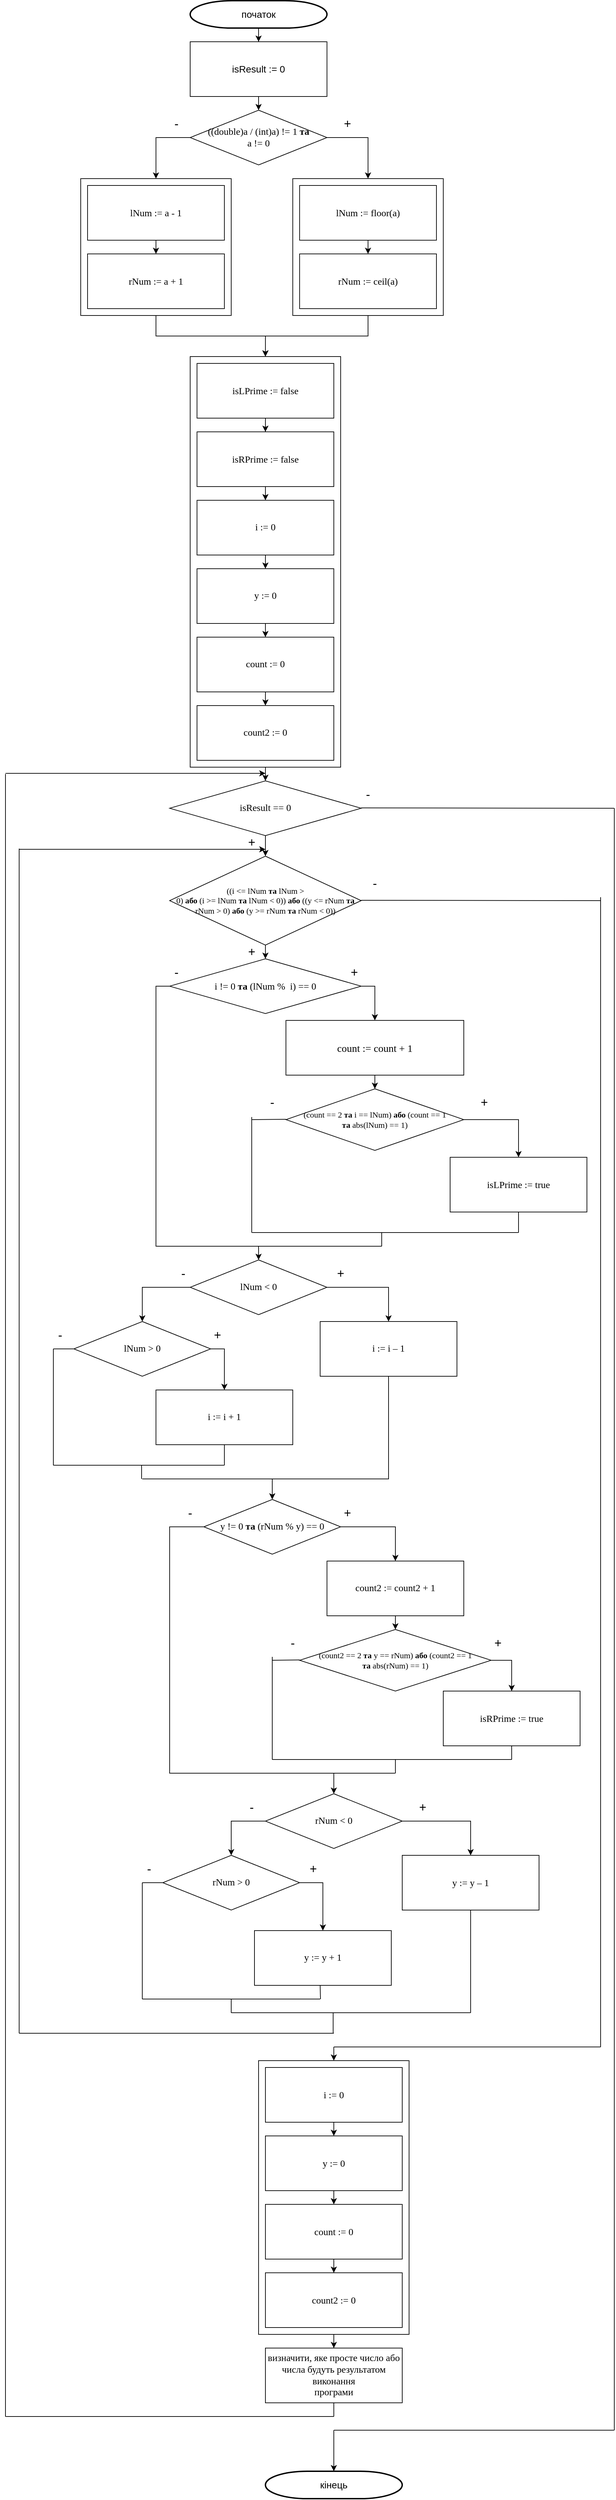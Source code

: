 <mxfile version="13.9.9" type="device"><diagram id="Pbe3TClsn1o7RTeEQAEW" name="Страница 1"><mxGraphModel dx="868" dy="510" grid="1" gridSize="10" guides="1" tooltips="1" connect="1" arrows="1" fold="1" page="1" pageScale="1" pageWidth="827" pageHeight="1169" math="0" shadow="0"><root><mxCell id="0"/><mxCell id="1" parent="0"/><mxCell id="SoyMB6DECg53iEcrOvL4-161" style="edgeStyle=orthogonalEdgeStyle;rounded=0;orthogonalLoop=1;jettySize=auto;html=1;exitX=0.5;exitY=1;exitDx=0;exitDy=0;" edge="1" parent="1" source="SoyMB6DECg53iEcrOvL4-155" target="SoyMB6DECg53iEcrOvL4-12"><mxGeometry relative="1" as="geometry"/></mxCell><mxCell id="SoyMB6DECg53iEcrOvL4-155" value="" style="rounded=0;whiteSpace=wrap;html=1;" vertex="1" parent="1"><mxGeometry x="420" y="3050" width="220" height="400" as="geometry"/></mxCell><mxCell id="SoyMB6DECg53iEcrOvL4-42" style="edgeStyle=orthogonalEdgeStyle;rounded=0;orthogonalLoop=1;jettySize=auto;html=1;exitX=0.5;exitY=1;exitDx=0;exitDy=0;entryX=0.5;entryY=0;entryDx=0;entryDy=0;" edge="1" parent="1" source="SoyMB6DECg53iEcrOvL4-2" target="SoyMB6DECg53iEcrOvL4-38"><mxGeometry relative="1" as="geometry"/></mxCell><mxCell id="SoyMB6DECg53iEcrOvL4-2" value="" style="rounded=0;whiteSpace=wrap;html=1;" vertex="1" parent="1"><mxGeometry x="320" y="560" width="220" height="600" as="geometry"/></mxCell><mxCell id="SoyMB6DECg53iEcrOvL4-3" style="edgeStyle=orthogonalEdgeStyle;rounded=0;orthogonalLoop=1;jettySize=auto;html=1;exitX=0.5;exitY=1;exitDx=0;exitDy=0;entryX=0.5;entryY=0;entryDx=0;entryDy=0;" edge="1" parent="1" source="SoyMB6DECg53iEcrOvL4-4" target="SoyMB6DECg53iEcrOvL4-2"><mxGeometry relative="1" as="geometry"/></mxCell><mxCell id="SoyMB6DECg53iEcrOvL4-4" value="" style="rounded=0;whiteSpace=wrap;html=1;" vertex="1" parent="1"><mxGeometry x="160" y="300" width="220" height="200" as="geometry"/></mxCell><mxCell id="SoyMB6DECg53iEcrOvL4-5" style="edgeStyle=orthogonalEdgeStyle;rounded=0;orthogonalLoop=1;jettySize=auto;html=1;exitX=0.5;exitY=1;exitDx=0;exitDy=0;entryX=0.5;entryY=0;entryDx=0;entryDy=0;" edge="1" parent="1" source="SoyMB6DECg53iEcrOvL4-6" target="SoyMB6DECg53iEcrOvL4-2"><mxGeometry relative="1" as="geometry"/></mxCell><mxCell id="SoyMB6DECg53iEcrOvL4-6" value="" style="rounded=0;whiteSpace=wrap;html=1;" vertex="1" parent="1"><mxGeometry x="470" y="300" width="220" height="200" as="geometry"/></mxCell><mxCell id="SoyMB6DECg53iEcrOvL4-7" style="edgeStyle=orthogonalEdgeStyle;rounded=0;orthogonalLoop=1;jettySize=auto;html=1;exitX=0.5;exitY=1;exitDx=0;exitDy=0;exitPerimeter=0;" edge="1" parent="1" source="SoyMB6DECg53iEcrOvL4-8" target="SoyMB6DECg53iEcrOvL4-15"><mxGeometry relative="1" as="geometry"/></mxCell><mxCell id="SoyMB6DECg53iEcrOvL4-8" value="&lt;font style=&quot;font-size: 14px&quot;&gt;початок&lt;/font&gt;" style="strokeWidth=2;html=1;shape=mxgraph.flowchart.terminator;whiteSpace=wrap;" vertex="1" parent="1"><mxGeometry x="320" y="40" width="200" height="40" as="geometry"/></mxCell><mxCell id="SoyMB6DECg53iEcrOvL4-13" value="&lt;font style=&quot;font-size: 14px&quot;&gt;кінець&lt;/font&gt;" style="strokeWidth=2;html=1;shape=mxgraph.flowchart.terminator;whiteSpace=wrap;" vertex="1" parent="1"><mxGeometry x="430" y="3650" width="200" height="40" as="geometry"/></mxCell><mxCell id="SoyMB6DECg53iEcrOvL4-14" style="edgeStyle=orthogonalEdgeStyle;rounded=0;orthogonalLoop=1;jettySize=auto;html=1;exitX=0.5;exitY=1;exitDx=0;exitDy=0;entryX=0.5;entryY=0;entryDx=0;entryDy=0;" edge="1" parent="1" source="SoyMB6DECg53iEcrOvL4-15" target="SoyMB6DECg53iEcrOvL4-18"><mxGeometry relative="1" as="geometry"/></mxCell><mxCell id="SoyMB6DECg53iEcrOvL4-15" value="&lt;font style=&quot;font-size: 14px&quot;&gt;isResult := 0&lt;/font&gt;" style="rounded=0;whiteSpace=wrap;html=1;" vertex="1" parent="1"><mxGeometry x="320" y="100" width="200" height="80" as="geometry"/></mxCell><mxCell id="SoyMB6DECg53iEcrOvL4-16" style="edgeStyle=orthogonalEdgeStyle;rounded=0;orthogonalLoop=1;jettySize=auto;html=1;exitX=1;exitY=0.5;exitDx=0;exitDy=0;entryX=0.5;entryY=0;entryDx=0;entryDy=0;" edge="1" parent="1" source="SoyMB6DECg53iEcrOvL4-18" target="SoyMB6DECg53iEcrOvL4-6"><mxGeometry relative="1" as="geometry"/></mxCell><mxCell id="SoyMB6DECg53iEcrOvL4-17" style="edgeStyle=orthogonalEdgeStyle;rounded=0;orthogonalLoop=1;jettySize=auto;html=1;exitX=0;exitY=0.5;exitDx=0;exitDy=0;entryX=0.5;entryY=0;entryDx=0;entryDy=0;" edge="1" parent="1" source="SoyMB6DECg53iEcrOvL4-18" target="SoyMB6DECg53iEcrOvL4-4"><mxGeometry relative="1" as="geometry"/></mxCell><mxCell id="SoyMB6DECg53iEcrOvL4-18" value="&lt;span style=&quot;font-size: 14px ; font-family: &amp;#34;times new roman&amp;#34; , serif&quot;&gt;((double)a / (int)a) != 1 &lt;b&gt;та&lt;/b&gt;&lt;br/&gt;a != 0&lt;/span&gt;" style="rhombus;whiteSpace=wrap;html=1;" vertex="1" parent="1"><mxGeometry x="320" y="200" width="200" height="80" as="geometry"/></mxCell><mxCell id="SoyMB6DECg53iEcrOvL4-19" style="edgeStyle=orthogonalEdgeStyle;rounded=0;orthogonalLoop=1;jettySize=auto;html=1;exitX=0.5;exitY=1;exitDx=0;exitDy=0;entryX=0.5;entryY=0;entryDx=0;entryDy=0;" edge="1" parent="1" source="SoyMB6DECg53iEcrOvL4-20" target="SoyMB6DECg53iEcrOvL4-21"><mxGeometry relative="1" as="geometry"/></mxCell><mxCell id="SoyMB6DECg53iEcrOvL4-20" value="&lt;font style=&quot;font-size: 14px&quot;&gt;&lt;span style=&quot;font-family: &amp;#34;times new roman&amp;#34; , serif&quot;&gt;lNum &lt;/span&gt;&lt;span lang=&quot;EN-US&quot; style=&quot;font-family: &amp;#34;times new roman&amp;#34; , serif&quot;&gt;:&lt;/span&gt;&lt;span style=&quot;font-family: &amp;#34;times new roman&amp;#34; , serif&quot;&gt;= floor(a)&lt;/span&gt;&lt;/font&gt;" style="rounded=0;whiteSpace=wrap;html=1;" vertex="1" parent="1"><mxGeometry x="480" y="310" width="200" height="80" as="geometry"/></mxCell><mxCell id="SoyMB6DECg53iEcrOvL4-21" value="&lt;font style=&quot;font-size: 14px&quot;&gt;&lt;span style=&quot;font-family: &amp;#34;times new roman&amp;#34; , serif&quot;&gt;rNum &lt;/span&gt;&lt;span lang=&quot;EN-US&quot; style=&quot;font-family: &amp;#34;times new roman&amp;#34; , serif&quot;&gt;:&lt;/span&gt;&lt;span style=&quot;font-family: &amp;#34;times new roman&amp;#34; , serif&quot;&gt;= ceil(a)&lt;/span&gt;&lt;/font&gt;" style="rounded=0;whiteSpace=wrap;html=1;" vertex="1" parent="1"><mxGeometry x="480" y="410" width="200" height="80" as="geometry"/></mxCell><mxCell id="SoyMB6DECg53iEcrOvL4-22" style="edgeStyle=orthogonalEdgeStyle;rounded=0;orthogonalLoop=1;jettySize=auto;html=1;exitX=0.5;exitY=1;exitDx=0;exitDy=0;entryX=0.5;entryY=0;entryDx=0;entryDy=0;" edge="1" parent="1" source="SoyMB6DECg53iEcrOvL4-23" target="SoyMB6DECg53iEcrOvL4-24"><mxGeometry relative="1" as="geometry"/></mxCell><mxCell id="SoyMB6DECg53iEcrOvL4-23" value="&lt;font style=&quot;font-size: 14px&quot;&gt;&lt;span style=&quot;font-family: &amp;#34;times new roman&amp;#34; , serif&quot;&gt;lNum &lt;/span&gt;&lt;span lang=&quot;EN-US&quot; style=&quot;font-family: &amp;#34;times new roman&amp;#34; , serif&quot;&gt;:&lt;/span&gt;&lt;span style=&quot;font-family: &amp;#34;times new roman&amp;#34; , serif&quot;&gt;= a - 1&lt;/span&gt;&lt;/font&gt;" style="rounded=0;whiteSpace=wrap;html=1;" vertex="1" parent="1"><mxGeometry x="170" y="310" width="200" height="80" as="geometry"/></mxCell><mxCell id="SoyMB6DECg53iEcrOvL4-24" value="&lt;font style=&quot;font-size: 14px&quot;&gt;&lt;span style=&quot;font-family: &amp;#34;times new roman&amp;#34; , serif&quot;&gt;rNum &lt;/span&gt;&lt;span lang=&quot;EN-US&quot; style=&quot;font-family: &amp;#34;times new roman&amp;#34; , serif&quot;&gt;:&lt;/span&gt;&lt;span style=&quot;font-family: &amp;#34;times new roman&amp;#34; , serif&quot;&gt;= a + 1&lt;/span&gt;&lt;/font&gt;" style="rounded=0;whiteSpace=wrap;html=1;" vertex="1" parent="1"><mxGeometry x="170" y="410" width="200" height="80" as="geometry"/></mxCell><mxCell id="SoyMB6DECg53iEcrOvL4-25" style="edgeStyle=orthogonalEdgeStyle;rounded=0;orthogonalLoop=1;jettySize=auto;html=1;exitX=0.5;exitY=1;exitDx=0;exitDy=0;entryX=0.5;entryY=0;entryDx=0;entryDy=0;" edge="1" parent="1" source="SoyMB6DECg53iEcrOvL4-26" target="SoyMB6DECg53iEcrOvL4-30"><mxGeometry relative="1" as="geometry"/></mxCell><mxCell id="SoyMB6DECg53iEcrOvL4-26" value="&lt;font style=&quot;font-size: 14px&quot;&gt;&lt;span style=&quot;font-family: &amp;#34;times new roman&amp;#34; , serif&quot;&gt;isRPrime &lt;/span&gt;&lt;span lang=&quot;EN-US&quot; style=&quot;font-family: &amp;#34;times new roman&amp;#34; , serif&quot;&gt;:&lt;/span&gt;&lt;span style=&quot;font-family: &amp;#34;times new roman&amp;#34; , serif&quot;&gt;= false&lt;/span&gt;&lt;/font&gt;" style="rounded=0;whiteSpace=wrap;html=1;" vertex="1" parent="1"><mxGeometry x="330" y="670" width="200" height="80" as="geometry"/></mxCell><mxCell id="SoyMB6DECg53iEcrOvL4-27" style="edgeStyle=orthogonalEdgeStyle;rounded=0;orthogonalLoop=1;jettySize=auto;html=1;exitX=0.5;exitY=1;exitDx=0;exitDy=0;" edge="1" parent="1" source="SoyMB6DECg53iEcrOvL4-28" target="SoyMB6DECg53iEcrOvL4-26"><mxGeometry relative="1" as="geometry"/></mxCell><mxCell id="SoyMB6DECg53iEcrOvL4-28" value="&lt;font style=&quot;font-size: 14px&quot;&gt;&lt;span style=&quot;font-family: &amp;#34;times new roman&amp;#34; , serif&quot;&gt;isLPrime &lt;/span&gt;&lt;span lang=&quot;EN-US&quot; style=&quot;font-family: &amp;#34;times new roman&amp;#34; , serif&quot;&gt;:&lt;/span&gt;&lt;span style=&quot;font-family: &amp;#34;times new roman&amp;#34; , serif&quot;&gt;= false&lt;/span&gt;&lt;/font&gt;" style="rounded=0;whiteSpace=wrap;html=1;" vertex="1" parent="1"><mxGeometry x="330" y="570" width="200" height="80" as="geometry"/></mxCell><mxCell id="SoyMB6DECg53iEcrOvL4-29" style="edgeStyle=orthogonalEdgeStyle;rounded=0;orthogonalLoop=1;jettySize=auto;html=1;exitX=0.5;exitY=1;exitDx=0;exitDy=0;entryX=0.5;entryY=0;entryDx=0;entryDy=0;" edge="1" parent="1" source="SoyMB6DECg53iEcrOvL4-30" target="SoyMB6DECg53iEcrOvL4-32"><mxGeometry relative="1" as="geometry"/></mxCell><mxCell id="SoyMB6DECg53iEcrOvL4-30" value="&lt;font face=&quot;times new roman, serif&quot;&gt;&lt;span style=&quot;font-size: 14px&quot;&gt;i := 0&lt;/span&gt;&lt;/font&gt;" style="rounded=0;whiteSpace=wrap;html=1;" vertex="1" parent="1"><mxGeometry x="330" y="770" width="200" height="80" as="geometry"/></mxCell><mxCell id="SoyMB6DECg53iEcrOvL4-31" style="edgeStyle=orthogonalEdgeStyle;rounded=0;orthogonalLoop=1;jettySize=auto;html=1;exitX=0.5;exitY=1;exitDx=0;exitDy=0;entryX=0.5;entryY=0;entryDx=0;entryDy=0;" edge="1" parent="1" source="SoyMB6DECg53iEcrOvL4-32" target="SoyMB6DECg53iEcrOvL4-34"><mxGeometry relative="1" as="geometry"/></mxCell><mxCell id="SoyMB6DECg53iEcrOvL4-32" value="&lt;font face=&quot;times new roman, serif&quot;&gt;&lt;span style=&quot;font-size: 14px&quot;&gt;y := 0&lt;/span&gt;&lt;/font&gt;" style="rounded=0;whiteSpace=wrap;html=1;" vertex="1" parent="1"><mxGeometry x="330" y="870" width="200" height="80" as="geometry"/></mxCell><mxCell id="SoyMB6DECg53iEcrOvL4-33" style="edgeStyle=orthogonalEdgeStyle;rounded=0;orthogonalLoop=1;jettySize=auto;html=1;exitX=0.5;exitY=1;exitDx=0;exitDy=0;entryX=0.5;entryY=0;entryDx=0;entryDy=0;" edge="1" parent="1" source="SoyMB6DECg53iEcrOvL4-34" target="SoyMB6DECg53iEcrOvL4-35"><mxGeometry relative="1" as="geometry"/></mxCell><mxCell id="SoyMB6DECg53iEcrOvL4-34" value="&lt;font face=&quot;times new roman, serif&quot;&gt;&lt;span style=&quot;font-size: 14px&quot;&gt;count := 0&lt;/span&gt;&lt;/font&gt;" style="rounded=0;whiteSpace=wrap;html=1;" vertex="1" parent="1"><mxGeometry x="330" y="970" width="200" height="80" as="geometry"/></mxCell><mxCell id="SoyMB6DECg53iEcrOvL4-35" value="&lt;font face=&quot;times new roman, serif&quot;&gt;&lt;span style=&quot;font-size: 14px&quot;&gt;count2 := 0&lt;/span&gt;&lt;/font&gt;" style="rounded=0;whiteSpace=wrap;html=1;" vertex="1" parent="1"><mxGeometry x="330" y="1070" width="200" height="80" as="geometry"/></mxCell><mxCell id="SoyMB6DECg53iEcrOvL4-36" value="&lt;font style=&quot;font-size: 18px&quot;&gt;+&lt;/font&gt;" style="text;html=1;strokeColor=none;fillColor=none;align=center;verticalAlign=middle;whiteSpace=wrap;rounded=0;" vertex="1" parent="1"><mxGeometry x="530" y="210" width="40" height="20" as="geometry"/></mxCell><mxCell id="SoyMB6DECg53iEcrOvL4-37" value="&lt;font style=&quot;font-size: 18px&quot;&gt;-&lt;/font&gt;" style="text;html=1;strokeColor=none;fillColor=none;align=center;verticalAlign=middle;whiteSpace=wrap;rounded=0;" vertex="1" parent="1"><mxGeometry x="280" y="210" width="40" height="20" as="geometry"/></mxCell><mxCell id="SoyMB6DECg53iEcrOvL4-40" value="" style="edgeStyle=orthogonalEdgeStyle;rounded=0;orthogonalLoop=1;jettySize=auto;html=1;" edge="1" parent="1" source="SoyMB6DECg53iEcrOvL4-38" target="SoyMB6DECg53iEcrOvL4-39"><mxGeometry relative="1" as="geometry"/></mxCell><mxCell id="SoyMB6DECg53iEcrOvL4-38" value="&lt;span lang=&quot;EN-US&quot; style=&quot;font-family: &amp;#34;times new roman&amp;#34; , serif&quot;&gt;&lt;font style=&quot;font-size: 14px&quot;&gt;isResult == 0&lt;/font&gt;&lt;/span&gt;" style="rhombus;whiteSpace=wrap;html=1;" vertex="1" parent="1"><mxGeometry x="290" y="1180" width="280" height="80" as="geometry"/></mxCell><mxCell id="SoyMB6DECg53iEcrOvL4-44" style="edgeStyle=orthogonalEdgeStyle;rounded=0;orthogonalLoop=1;jettySize=auto;html=1;exitX=0.5;exitY=1;exitDx=0;exitDy=0;entryX=0.5;entryY=0;entryDx=0;entryDy=0;" edge="1" parent="1" source="SoyMB6DECg53iEcrOvL4-39" target="SoyMB6DECg53iEcrOvL4-43"><mxGeometry relative="1" as="geometry"/></mxCell><mxCell id="SoyMB6DECg53iEcrOvL4-39" value="&lt;span style=&quot;font-family: &amp;#34;times new roman&amp;#34; , serif&quot;&gt;((i &amp;lt;= lNum &lt;b&gt;та&lt;/b&gt; lNum &amp;gt;&lt;br&gt;0) &lt;b&gt;або&lt;/b&gt; (i &amp;gt;= lNum &lt;b&gt;та&lt;/b&gt; lNum &amp;lt; 0)) &lt;b&gt;або&lt;/b&gt; ((y &amp;lt;= rNum &lt;b&gt;та&lt;/b&gt;&lt;br&gt;rNum &amp;gt; 0) &lt;b&gt;або&lt;/b&gt; (y &amp;gt;= rNum &lt;b&gt;та&lt;/b&gt; rNum &amp;lt; 0))&lt;/span&gt;" style="rhombus;whiteSpace=wrap;html=1;" vertex="1" parent="1"><mxGeometry x="290" y="1290" width="280" height="130" as="geometry"/></mxCell><mxCell id="SoyMB6DECg53iEcrOvL4-41" value="&lt;font style=&quot;font-size: 18px&quot;&gt;+&lt;/font&gt;" style="text;html=1;strokeColor=none;fillColor=none;align=center;verticalAlign=middle;whiteSpace=wrap;rounded=0;" vertex="1" parent="1"><mxGeometry x="390" y="1260" width="40" height="20" as="geometry"/></mxCell><mxCell id="SoyMB6DECg53iEcrOvL4-46" style="edgeStyle=orthogonalEdgeStyle;rounded=0;orthogonalLoop=1;jettySize=auto;html=1;exitX=1;exitY=0.5;exitDx=0;exitDy=0;entryX=0.5;entryY=0;entryDx=0;entryDy=0;" edge="1" parent="1" source="SoyMB6DECg53iEcrOvL4-43" target="SoyMB6DECg53iEcrOvL4-45"><mxGeometry relative="1" as="geometry"/></mxCell><mxCell id="SoyMB6DECg53iEcrOvL4-76" style="edgeStyle=orthogonalEdgeStyle;rounded=0;orthogonalLoop=1;jettySize=auto;html=1;exitX=0;exitY=0.5;exitDx=0;exitDy=0;entryX=0.5;entryY=0;entryDx=0;entryDy=0;" edge="1" parent="1" source="SoyMB6DECg53iEcrOvL4-43" target="SoyMB6DECg53iEcrOvL4-69"><mxGeometry relative="1" as="geometry"><Array as="points"><mxPoint x="270" y="1480"/><mxPoint x="270" y="1860"/><mxPoint x="420" y="1860"/></Array></mxGeometry></mxCell><mxCell id="SoyMB6DECg53iEcrOvL4-43" value="&lt;font style=&quot;font-size: 14px&quot;&gt;&lt;span style=&quot;font-family: &amp;#34;times new roman&amp;#34; , serif&quot;&gt;i != 0 &lt;b&gt;та&lt;/b&gt; (lNum&lt;/span&gt;&lt;span lang=&quot;EN-US&quot; style=&quot;font-family: &amp;#34;times new roman&amp;#34; , serif&quot;&gt; %&lt;/span&gt;&lt;span style=&quot;font-family: &amp;#34;times new roman&amp;#34; , serif&quot;&gt;&amp;nbsp; i) == 0&lt;/span&gt;&lt;/font&gt;" style="rhombus;whiteSpace=wrap;html=1;" vertex="1" parent="1"><mxGeometry x="290" y="1440" width="280" height="80" as="geometry"/></mxCell><mxCell id="SoyMB6DECg53iEcrOvL4-50" style="edgeStyle=orthogonalEdgeStyle;rounded=0;orthogonalLoop=1;jettySize=auto;html=1;exitX=0.5;exitY=1;exitDx=0;exitDy=0;entryX=0.5;entryY=0;entryDx=0;entryDy=0;" edge="1" parent="1" source="SoyMB6DECg53iEcrOvL4-45" target="SoyMB6DECg53iEcrOvL4-49"><mxGeometry relative="1" as="geometry"/></mxCell><mxCell id="SoyMB6DECg53iEcrOvL4-45" value="&lt;span lang=&quot;EN-US&quot; style=&quot;font-family: &amp;#34;times new roman&amp;#34; , serif&quot;&gt;&lt;font style=&quot;font-size: 15px&quot;&gt;count := count + 1&lt;/font&gt;&lt;/span&gt;" style="rounded=0;whiteSpace=wrap;html=1;" vertex="1" parent="1"><mxGeometry x="460" y="1530" width="260" height="80" as="geometry"/></mxCell><mxCell id="SoyMB6DECg53iEcrOvL4-47" value="&lt;font style=&quot;font-size: 18px&quot;&gt;+&lt;/font&gt;" style="text;html=1;strokeColor=none;fillColor=none;align=center;verticalAlign=middle;whiteSpace=wrap;rounded=0;" vertex="1" parent="1"><mxGeometry x="540" y="1450" width="40" height="20" as="geometry"/></mxCell><mxCell id="SoyMB6DECg53iEcrOvL4-48" value="&lt;font style=&quot;font-size: 18px&quot;&gt;-&lt;/font&gt;" style="text;html=1;strokeColor=none;fillColor=none;align=center;verticalAlign=middle;whiteSpace=wrap;rounded=0;" vertex="1" parent="1"><mxGeometry x="280" y="1450" width="40" height="20" as="geometry"/></mxCell><mxCell id="SoyMB6DECg53iEcrOvL4-52" style="edgeStyle=orthogonalEdgeStyle;rounded=0;orthogonalLoop=1;jettySize=auto;html=1;exitX=1;exitY=0.5;exitDx=0;exitDy=0;entryX=0.5;entryY=0;entryDx=0;entryDy=0;" edge="1" parent="1" source="SoyMB6DECg53iEcrOvL4-49" target="SoyMB6DECg53iEcrOvL4-51"><mxGeometry relative="1" as="geometry"/></mxCell><mxCell id="SoyMB6DECg53iEcrOvL4-49" value="&lt;span style=&quot;font-family: &amp;#34;times new roman&amp;#34; , serif&quot;&gt;(count == 2 &lt;b&gt;та&lt;/b&gt; i == lNum) &lt;b&gt;або&lt;/b&gt; (count == 1 &lt;b&gt;та&amp;nbsp;&lt;/b&gt;abs(lNum) == 1)&lt;/span&gt;" style="rhombus;whiteSpace=wrap;html=1;" vertex="1" parent="1"><mxGeometry x="460" y="1630" width="260" height="90" as="geometry"/></mxCell><mxCell id="SoyMB6DECg53iEcrOvL4-51" value="&lt;font style=&quot;font-size: 14px&quot;&gt;&lt;span style=&quot;font-family: &amp;#34;times new roman&amp;#34; , serif&quot;&gt;isLPrime &lt;/span&gt;&lt;span lang=&quot;EN-US&quot; style=&quot;font-family: &amp;#34;times new roman&amp;#34; , serif&quot;&gt;:&lt;/span&gt;&lt;span style=&quot;font-family: &amp;#34;times new roman&amp;#34; , serif&quot;&gt;= true&lt;/span&gt;&lt;/font&gt;" style="rounded=0;whiteSpace=wrap;html=1;" vertex="1" parent="1"><mxGeometry x="700" y="1730" width="200" height="80" as="geometry"/></mxCell><mxCell id="SoyMB6DECg53iEcrOvL4-53" value="&lt;font style=&quot;font-size: 18px&quot;&gt;+&lt;/font&gt;" style="text;html=1;strokeColor=none;fillColor=none;align=center;verticalAlign=middle;whiteSpace=wrap;rounded=0;" vertex="1" parent="1"><mxGeometry x="730" y="1640" width="40" height="20" as="geometry"/></mxCell><mxCell id="SoyMB6DECg53iEcrOvL4-54" value="&lt;font style=&quot;font-size: 18px&quot;&gt;-&lt;/font&gt;" style="text;html=1;strokeColor=none;fillColor=none;align=center;verticalAlign=middle;whiteSpace=wrap;rounded=0;" vertex="1" parent="1"><mxGeometry x="420" y="1640" width="40" height="20" as="geometry"/></mxCell><mxCell id="SoyMB6DECg53iEcrOvL4-58" value="" style="endArrow=none;html=1;" edge="1" parent="1"><mxGeometry width="50" height="50" relative="1" as="geometry"><mxPoint x="800" y="1840" as="sourcePoint"/><mxPoint x="800" y="1810" as="targetPoint"/></mxGeometry></mxCell><mxCell id="SoyMB6DECg53iEcrOvL4-59" value="" style="endArrow=none;html=1;" edge="1" parent="1"><mxGeometry width="50" height="50" relative="1" as="geometry"><mxPoint x="410" y="1840" as="sourcePoint"/><mxPoint x="800" y="1840" as="targetPoint"/></mxGeometry></mxCell><mxCell id="SoyMB6DECg53iEcrOvL4-64" value="" style="endArrow=none;html=1;" edge="1" parent="1"><mxGeometry width="50" height="50" relative="1" as="geometry"><mxPoint x="410" y="1675" as="sourcePoint"/><mxPoint x="460" y="1674.5" as="targetPoint"/></mxGeometry></mxCell><mxCell id="SoyMB6DECg53iEcrOvL4-65" value="" style="endArrow=none;html=1;" edge="1" parent="1"><mxGeometry width="50" height="50" relative="1" as="geometry"><mxPoint x="410" y="1840" as="sourcePoint"/><mxPoint x="410" y="1680" as="targetPoint"/><Array as="points"><mxPoint x="410" y="1680"/><mxPoint x="410" y="1670"/></Array></mxGeometry></mxCell><mxCell id="SoyMB6DECg53iEcrOvL4-67" value="" style="endArrow=none;html=1;" edge="1" parent="1"><mxGeometry width="50" height="50" relative="1" as="geometry"><mxPoint x="600" y="1860" as="sourcePoint"/><mxPoint x="600" y="1840" as="targetPoint"/></mxGeometry></mxCell><mxCell id="SoyMB6DECg53iEcrOvL4-68" value="" style="endArrow=none;html=1;" edge="1" parent="1"><mxGeometry width="50" height="50" relative="1" as="geometry"><mxPoint x="420" y="1860" as="sourcePoint"/><mxPoint x="600" y="1860" as="targetPoint"/></mxGeometry></mxCell><mxCell id="SoyMB6DECg53iEcrOvL4-71" style="edgeStyle=orthogonalEdgeStyle;rounded=0;orthogonalLoop=1;jettySize=auto;html=1;exitX=1;exitY=0.5;exitDx=0;exitDy=0;entryX=0.5;entryY=0;entryDx=0;entryDy=0;" edge="1" parent="1" source="SoyMB6DECg53iEcrOvL4-69" target="SoyMB6DECg53iEcrOvL4-70"><mxGeometry relative="1" as="geometry"/></mxCell><mxCell id="SoyMB6DECg53iEcrOvL4-75" style="edgeStyle=orthogonalEdgeStyle;rounded=0;orthogonalLoop=1;jettySize=auto;html=1;exitX=0;exitY=0.5;exitDx=0;exitDy=0;entryX=0.5;entryY=0;entryDx=0;entryDy=0;" edge="1" parent="1" source="SoyMB6DECg53iEcrOvL4-69" target="SoyMB6DECg53iEcrOvL4-72"><mxGeometry relative="1" as="geometry"/></mxCell><mxCell id="SoyMB6DECg53iEcrOvL4-69" value="&lt;span style=&quot;font-family: &amp;#34;times new roman&amp;#34; , serif&quot;&gt;&lt;font style=&quot;font-size: 14px&quot;&gt;lNum &amp;lt; 0&lt;/font&gt;&lt;/span&gt;" style="rhombus;whiteSpace=wrap;html=1;" vertex="1" parent="1"><mxGeometry x="320" y="1880" width="200" height="80" as="geometry"/></mxCell><mxCell id="SoyMB6DECg53iEcrOvL4-81" style="edgeStyle=orthogonalEdgeStyle;rounded=0;orthogonalLoop=1;jettySize=auto;html=1;exitX=0.5;exitY=1;exitDx=0;exitDy=0;entryX=0.5;entryY=0;entryDx=0;entryDy=0;" edge="1" parent="1" source="SoyMB6DECg53iEcrOvL4-70" target="SoyMB6DECg53iEcrOvL4-89"><mxGeometry relative="1" as="geometry"><mxPoint x="430" y="2230" as="targetPoint"/><Array as="points"><mxPoint x="610" y="2200"/><mxPoint x="440" y="2200"/></Array></mxGeometry></mxCell><mxCell id="SoyMB6DECg53iEcrOvL4-70" value="&lt;span lang=&quot;EN-US&quot; style=&quot;font-family: &amp;#34;times new roman&amp;#34; , serif&quot;&gt;&lt;font style=&quot;font-size: 14px&quot;&gt;i := i – 1&lt;/font&gt;&lt;/span&gt;" style="rounded=0;whiteSpace=wrap;html=1;" vertex="1" parent="1"><mxGeometry x="510" y="1970" width="200" height="80" as="geometry"/></mxCell><mxCell id="SoyMB6DECg53iEcrOvL4-78" style="edgeStyle=orthogonalEdgeStyle;rounded=0;orthogonalLoop=1;jettySize=auto;html=1;exitX=1;exitY=0.5;exitDx=0;exitDy=0;entryX=0.5;entryY=0;entryDx=0;entryDy=0;" edge="1" parent="1" source="SoyMB6DECg53iEcrOvL4-72" target="SoyMB6DECg53iEcrOvL4-77"><mxGeometry relative="1" as="geometry"/></mxCell><mxCell id="SoyMB6DECg53iEcrOvL4-72" value="&lt;span style=&quot;font-family: &amp;#34;times new roman&amp;#34; , serif&quot;&gt;&lt;font style=&quot;font-size: 14px&quot;&gt;lNum &amp;gt; 0&lt;/font&gt;&lt;/span&gt;" style="rhombus;whiteSpace=wrap;html=1;" vertex="1" parent="1"><mxGeometry x="150" y="1970" width="200" height="80" as="geometry"/></mxCell><mxCell id="SoyMB6DECg53iEcrOvL4-73" value="&lt;font style=&quot;font-size: 18px&quot;&gt;+&lt;/font&gt;" style="text;html=1;strokeColor=none;fillColor=none;align=center;verticalAlign=middle;whiteSpace=wrap;rounded=0;" vertex="1" parent="1"><mxGeometry x="520" y="1890" width="40" height="20" as="geometry"/></mxCell><mxCell id="SoyMB6DECg53iEcrOvL4-74" value="&lt;font style=&quot;font-size: 18px&quot;&gt;-&lt;/font&gt;" style="text;html=1;strokeColor=none;fillColor=none;align=center;verticalAlign=middle;whiteSpace=wrap;rounded=0;" vertex="1" parent="1"><mxGeometry x="290" y="1890" width="40" height="20" as="geometry"/></mxCell><mxCell id="SoyMB6DECg53iEcrOvL4-77" value="&lt;span lang=&quot;EN-US&quot; style=&quot;font-family: &amp;#34;times new roman&amp;#34; , serif&quot;&gt;&lt;font style=&quot;font-size: 14px&quot;&gt;i := i + 1&lt;/font&gt;&lt;/span&gt;" style="rounded=0;whiteSpace=wrap;html=1;" vertex="1" parent="1"><mxGeometry x="270" y="2070" width="200" height="80" as="geometry"/></mxCell><mxCell id="SoyMB6DECg53iEcrOvL4-79" value="&lt;font style=&quot;font-size: 18px&quot;&gt;+&lt;/font&gt;" style="text;html=1;strokeColor=none;fillColor=none;align=center;verticalAlign=middle;whiteSpace=wrap;rounded=0;" vertex="1" parent="1"><mxGeometry x="340" y="1980" width="40" height="20" as="geometry"/></mxCell><mxCell id="SoyMB6DECg53iEcrOvL4-80" value="&lt;font style=&quot;font-size: 18px&quot;&gt;-&lt;/font&gt;" style="text;html=1;strokeColor=none;fillColor=none;align=center;verticalAlign=middle;whiteSpace=wrap;rounded=0;" vertex="1" parent="1"><mxGeometry x="110" y="1980" width="40" height="20" as="geometry"/></mxCell><mxCell id="SoyMB6DECg53iEcrOvL4-83" value="" style="endArrow=none;html=1;" edge="1" parent="1"><mxGeometry width="50" height="50" relative="1" as="geometry"><mxPoint x="370" y="2180" as="sourcePoint"/><mxPoint x="370" y="2150" as="targetPoint"/></mxGeometry></mxCell><mxCell id="SoyMB6DECg53iEcrOvL4-84" value="" style="endArrow=none;html=1;" edge="1" parent="1"><mxGeometry width="50" height="50" relative="1" as="geometry"><mxPoint x="120" y="2180" as="sourcePoint"/><mxPoint x="370" y="2180" as="targetPoint"/></mxGeometry></mxCell><mxCell id="SoyMB6DECg53iEcrOvL4-85" value="" style="endArrow=none;html=1;" edge="1" parent="1"><mxGeometry width="50" height="50" relative="1" as="geometry"><mxPoint x="120" y="2180" as="sourcePoint"/><mxPoint x="120" y="2010" as="targetPoint"/></mxGeometry></mxCell><mxCell id="SoyMB6DECg53iEcrOvL4-86" value="" style="endArrow=none;html=1;entryX=0;entryY=0.5;entryDx=0;entryDy=0;" edge="1" parent="1" target="SoyMB6DECg53iEcrOvL4-72"><mxGeometry width="50" height="50" relative="1" as="geometry"><mxPoint x="120" y="2010" as="sourcePoint"/><mxPoint x="70" y="2010" as="targetPoint"/></mxGeometry></mxCell><mxCell id="SoyMB6DECg53iEcrOvL4-87" value="" style="endArrow=none;html=1;" edge="1" parent="1"><mxGeometry width="50" height="50" relative="1" as="geometry"><mxPoint x="249" y="2200" as="sourcePoint"/><mxPoint x="249" y="2180" as="targetPoint"/></mxGeometry></mxCell><mxCell id="SoyMB6DECg53iEcrOvL4-88" value="" style="endArrow=none;html=1;" edge="1" parent="1"><mxGeometry width="50" height="50" relative="1" as="geometry"><mxPoint x="250" y="2200" as="sourcePoint"/><mxPoint x="440" y="2200" as="targetPoint"/></mxGeometry></mxCell><mxCell id="SoyMB6DECg53iEcrOvL4-91" style="edgeStyle=orthogonalEdgeStyle;rounded=0;orthogonalLoop=1;jettySize=auto;html=1;exitX=1;exitY=0.5;exitDx=0;exitDy=0;" edge="1" parent="1" source="SoyMB6DECg53iEcrOvL4-89" target="SoyMB6DECg53iEcrOvL4-90"><mxGeometry relative="1" as="geometry"/></mxCell><mxCell id="SoyMB6DECg53iEcrOvL4-107" style="edgeStyle=orthogonalEdgeStyle;rounded=0;orthogonalLoop=1;jettySize=auto;html=1;exitX=0;exitY=0.5;exitDx=0;exitDy=0;" edge="1" parent="1" source="SoyMB6DECg53iEcrOvL4-89"><mxGeometry relative="1" as="geometry"><mxPoint x="530" y="2660" as="targetPoint"/><Array as="points"><mxPoint x="290" y="2270"/><mxPoint x="290" y="2630"/><mxPoint x="530" y="2630"/></Array></mxGeometry></mxCell><mxCell id="SoyMB6DECg53iEcrOvL4-89" value="&lt;span style=&quot;font-size: 14px ; font-family: &amp;#34;times new roman&amp;#34; , serif&quot;&gt;y != 0 &lt;b&gt;та&lt;/b&gt; (rNum % y) == 0&lt;/span&gt;" style="rhombus;whiteSpace=wrap;html=1;" vertex="1" parent="1"><mxGeometry x="340" y="2230" width="200" height="80" as="geometry"/></mxCell><mxCell id="SoyMB6DECg53iEcrOvL4-93" style="edgeStyle=orthogonalEdgeStyle;rounded=0;orthogonalLoop=1;jettySize=auto;html=1;exitX=0.5;exitY=1;exitDx=0;exitDy=0;entryX=0.5;entryY=0;entryDx=0;entryDy=0;" edge="1" parent="1" source="SoyMB6DECg53iEcrOvL4-90" target="SoyMB6DECg53iEcrOvL4-92"><mxGeometry relative="1" as="geometry"/></mxCell><mxCell id="SoyMB6DECg53iEcrOvL4-90" value="&lt;span lang=&quot;EN-US&quot; style=&quot;font-family: &amp;#34;times new roman&amp;#34; , serif&quot;&gt;&lt;font style=&quot;font-size: 14px&quot;&gt;count2 := count2 + 1&lt;/font&gt;&lt;/span&gt;" style="rounded=0;whiteSpace=wrap;html=1;" vertex="1" parent="1"><mxGeometry x="520" y="2320" width="200" height="80" as="geometry"/></mxCell><mxCell id="SoyMB6DECg53iEcrOvL4-95" style="edgeStyle=orthogonalEdgeStyle;rounded=0;orthogonalLoop=1;jettySize=auto;html=1;exitX=1;exitY=0.5;exitDx=0;exitDy=0;entryX=0.5;entryY=0;entryDx=0;entryDy=0;" edge="1" parent="1" source="SoyMB6DECg53iEcrOvL4-92" target="SoyMB6DECg53iEcrOvL4-94"><mxGeometry relative="1" as="geometry"/></mxCell><mxCell id="SoyMB6DECg53iEcrOvL4-92" value="&lt;span style=&quot;font-family: &amp;#34;times new roman&amp;#34; , serif&quot;&gt;(count2 == 2 &lt;b&gt;та&lt;/b&gt; y == rNum) &lt;b&gt;або&lt;/b&gt; (count2 == 1 &lt;b&gt;та&amp;nbsp;&lt;/b&gt;abs(rNum) == 1)&lt;/span&gt;" style="rhombus;whiteSpace=wrap;html=1;" vertex="1" parent="1"><mxGeometry x="480" y="2420" width="280" height="90" as="geometry"/></mxCell><mxCell id="SoyMB6DECg53iEcrOvL4-94" value="&lt;font style=&quot;font-size: 14px&quot;&gt;&lt;span style=&quot;font-family: &amp;#34;times new roman&amp;#34; , serif&quot;&gt;isRPrime &lt;/span&gt;&lt;span lang=&quot;EN-US&quot; style=&quot;font-family: &amp;#34;times new roman&amp;#34; , serif&quot;&gt;:&lt;/span&gt;&lt;span style=&quot;font-family: &amp;#34;times new roman&amp;#34; , serif&quot;&gt;= true&lt;/span&gt;&lt;/font&gt;" style="rounded=0;whiteSpace=wrap;html=1;" vertex="1" parent="1"><mxGeometry x="690" y="2510" width="200" height="80" as="geometry"/></mxCell><mxCell id="SoyMB6DECg53iEcrOvL4-98" value="" style="endArrow=none;html=1;" edge="1" parent="1"><mxGeometry width="50" height="50" relative="1" as="geometry"><mxPoint x="790" y="2610" as="sourcePoint"/><mxPoint x="790" y="2590" as="targetPoint"/></mxGeometry></mxCell><mxCell id="SoyMB6DECg53iEcrOvL4-99" value="" style="endArrow=none;html=1;" edge="1" parent="1"><mxGeometry width="50" height="50" relative="1" as="geometry"><mxPoint x="440" y="2610" as="sourcePoint"/><mxPoint x="790" y="2610" as="targetPoint"/></mxGeometry></mxCell><mxCell id="SoyMB6DECg53iEcrOvL4-100" value="" style="endArrow=none;html=1;" edge="1" parent="1"><mxGeometry width="50" height="50" relative="1" as="geometry"><mxPoint x="440" y="2610" as="sourcePoint"/><mxPoint x="440" y="2460" as="targetPoint"/></mxGeometry></mxCell><mxCell id="SoyMB6DECg53iEcrOvL4-101" value="" style="endArrow=none;html=1;" edge="1" parent="1"><mxGeometry width="50" height="50" relative="1" as="geometry"><mxPoint x="440" y="2465" as="sourcePoint"/><mxPoint x="480" y="2464.5" as="targetPoint"/></mxGeometry></mxCell><mxCell id="SoyMB6DECg53iEcrOvL4-102" value="&lt;font style=&quot;font-size: 18px&quot;&gt;+&lt;/font&gt;" style="text;html=1;strokeColor=none;fillColor=none;align=center;verticalAlign=middle;whiteSpace=wrap;rounded=0;" vertex="1" parent="1"><mxGeometry x="530" y="2240" width="40" height="20" as="geometry"/></mxCell><mxCell id="SoyMB6DECg53iEcrOvL4-104" value="&lt;font style=&quot;font-size: 18px&quot;&gt;-&lt;/font&gt;" style="text;html=1;strokeColor=none;fillColor=none;align=center;verticalAlign=middle;whiteSpace=wrap;rounded=0;" vertex="1" parent="1"><mxGeometry x="300" y="2240" width="40" height="20" as="geometry"/></mxCell><mxCell id="SoyMB6DECg53iEcrOvL4-105" value="&lt;font style=&quot;font-size: 18px&quot;&gt;+&lt;/font&gt;" style="text;html=1;strokeColor=none;fillColor=none;align=center;verticalAlign=middle;whiteSpace=wrap;rounded=0;" vertex="1" parent="1"><mxGeometry x="750" y="2430" width="40" height="20" as="geometry"/></mxCell><mxCell id="SoyMB6DECg53iEcrOvL4-106" value="&lt;font style=&quot;font-size: 18px&quot;&gt;-&lt;/font&gt;" style="text;html=1;strokeColor=none;fillColor=none;align=center;verticalAlign=middle;whiteSpace=wrap;rounded=0;" vertex="1" parent="1"><mxGeometry x="450" y="2430" width="40" height="20" as="geometry"/></mxCell><mxCell id="SoyMB6DECg53iEcrOvL4-108" value="" style="endArrow=none;html=1;" edge="1" parent="1"><mxGeometry width="50" height="50" relative="1" as="geometry"><mxPoint x="530" y="2630" as="sourcePoint"/><mxPoint x="620" y="2630" as="targetPoint"/></mxGeometry></mxCell><mxCell id="SoyMB6DECg53iEcrOvL4-109" value="" style="endArrow=none;html=1;" edge="1" parent="1"><mxGeometry width="50" height="50" relative="1" as="geometry"><mxPoint x="620" y="2630" as="sourcePoint"/><mxPoint x="620" y="2610" as="targetPoint"/></mxGeometry></mxCell><mxCell id="SoyMB6DECg53iEcrOvL4-112" style="edgeStyle=orthogonalEdgeStyle;rounded=0;orthogonalLoop=1;jettySize=auto;html=1;exitX=1;exitY=0.5;exitDx=0;exitDy=0;entryX=0.5;entryY=0;entryDx=0;entryDy=0;" edge="1" parent="1" source="SoyMB6DECg53iEcrOvL4-110" target="SoyMB6DECg53iEcrOvL4-111"><mxGeometry relative="1" as="geometry"/></mxCell><mxCell id="SoyMB6DECg53iEcrOvL4-114" style="edgeStyle=orthogonalEdgeStyle;rounded=0;orthogonalLoop=1;jettySize=auto;html=1;exitX=0;exitY=0.5;exitDx=0;exitDy=0;entryX=0.5;entryY=0;entryDx=0;entryDy=0;" edge="1" parent="1" source="SoyMB6DECg53iEcrOvL4-110" target="SoyMB6DECg53iEcrOvL4-113"><mxGeometry relative="1" as="geometry"/></mxCell><mxCell id="SoyMB6DECg53iEcrOvL4-110" value="&lt;span style=&quot;font-family: &amp;#34;times new roman&amp;#34; , serif&quot;&gt;&lt;font style=&quot;font-size: 14px&quot;&gt;rNum &amp;lt; 0&lt;/font&gt;&lt;/span&gt;" style="rhombus;whiteSpace=wrap;html=1;" vertex="1" parent="1"><mxGeometry x="430" y="2660" width="200" height="80" as="geometry"/></mxCell><mxCell id="SoyMB6DECg53iEcrOvL4-111" value="&lt;font style=&quot;font-size: 14px&quot;&gt;&lt;span lang=&quot;EN-US&quot; style=&quot;font-family: &amp;#34;times new roman&amp;#34; , serif&quot;&gt;y&lt;/span&gt;&lt;span style=&quot;font-family: &amp;#34;times new roman&amp;#34; , serif&quot;&gt; := &lt;/span&gt;&lt;span lang=&quot;EN-US&quot; style=&quot;font-family: &amp;#34;times new roman&amp;#34; , serif&quot;&gt;y&lt;/span&gt;&lt;span style=&quot;font-family: &amp;#34;times new roman&amp;#34; , serif&quot;&gt; – 1&lt;/span&gt;&lt;/font&gt;" style="rounded=0;whiteSpace=wrap;html=1;" vertex="1" parent="1"><mxGeometry x="630" y="2750" width="200" height="80" as="geometry"/></mxCell><mxCell id="SoyMB6DECg53iEcrOvL4-116" style="edgeStyle=orthogonalEdgeStyle;rounded=0;orthogonalLoop=1;jettySize=auto;html=1;exitX=1;exitY=0.5;exitDx=0;exitDy=0;" edge="1" parent="1" source="SoyMB6DECg53iEcrOvL4-113" target="SoyMB6DECg53iEcrOvL4-115"><mxGeometry relative="1" as="geometry"/></mxCell><mxCell id="SoyMB6DECg53iEcrOvL4-113" value="&lt;span style=&quot;font-family: &amp;#34;times new roman&amp;#34; , serif&quot;&gt;&lt;font style=&quot;font-size: 14px&quot;&gt;rNum &amp;gt; 0&lt;/font&gt;&lt;/span&gt;" style="rhombus;whiteSpace=wrap;html=1;" vertex="1" parent="1"><mxGeometry x="280" y="2750" width="200" height="80" as="geometry"/></mxCell><mxCell id="SoyMB6DECg53iEcrOvL4-115" value="&lt;span lang=&quot;EN-US&quot; style=&quot;font-family: &amp;#34;times new roman&amp;#34; , serif&quot;&gt;&lt;font style=&quot;font-size: 14px&quot;&gt;y := y + 1&lt;/font&gt;&lt;/span&gt;" style="rounded=0;whiteSpace=wrap;html=1;" vertex="1" parent="1"><mxGeometry x="414" y="2860" width="200" height="80" as="geometry"/></mxCell><mxCell id="SoyMB6DECg53iEcrOvL4-117" value="&lt;font style=&quot;font-size: 18px&quot;&gt;+&lt;/font&gt;" style="text;html=1;strokeColor=none;fillColor=none;align=center;verticalAlign=middle;whiteSpace=wrap;rounded=0;" vertex="1" parent="1"><mxGeometry x="640" y="2670" width="40" height="20" as="geometry"/></mxCell><mxCell id="SoyMB6DECg53iEcrOvL4-118" value="&lt;font style=&quot;font-size: 18px&quot;&gt;+&lt;/font&gt;" style="text;html=1;strokeColor=none;fillColor=none;align=center;verticalAlign=middle;whiteSpace=wrap;rounded=0;" vertex="1" parent="1"><mxGeometry x="480" y="2760" width="40" height="20" as="geometry"/></mxCell><mxCell id="SoyMB6DECg53iEcrOvL4-119" value="&lt;font style=&quot;font-size: 18px&quot;&gt;-&lt;/font&gt;" style="text;html=1;strokeColor=none;fillColor=none;align=center;verticalAlign=middle;whiteSpace=wrap;rounded=0;" vertex="1" parent="1"><mxGeometry x="390" y="2670" width="40" height="20" as="geometry"/></mxCell><mxCell id="SoyMB6DECg53iEcrOvL4-120" value="&lt;font style=&quot;font-size: 18px&quot;&gt;-&lt;/font&gt;" style="text;html=1;strokeColor=none;fillColor=none;align=center;verticalAlign=middle;whiteSpace=wrap;rounded=0;" vertex="1" parent="1"><mxGeometry x="240" y="2760" width="40" height="20" as="geometry"/></mxCell><mxCell id="SoyMB6DECg53iEcrOvL4-122" value="" style="endArrow=none;html=1;" edge="1" parent="1"><mxGeometry width="50" height="50" relative="1" as="geometry"><mxPoint x="250" y="2790" as="sourcePoint"/><mxPoint x="280" y="2790" as="targetPoint"/></mxGeometry></mxCell><mxCell id="SoyMB6DECg53iEcrOvL4-123" value="" style="endArrow=none;html=1;" edge="1" parent="1"><mxGeometry width="50" height="50" relative="1" as="geometry"><mxPoint x="250" y="2960" as="sourcePoint"/><mxPoint x="250" y="2790" as="targetPoint"/></mxGeometry></mxCell><mxCell id="SoyMB6DECg53iEcrOvL4-124" value="" style="endArrow=none;html=1;" edge="1" parent="1"><mxGeometry width="50" height="50" relative="1" as="geometry"><mxPoint x="250" y="2960" as="sourcePoint"/><mxPoint x="510" y="2960" as="targetPoint"/></mxGeometry></mxCell><mxCell id="SoyMB6DECg53iEcrOvL4-125" value="" style="endArrow=none;html=1;" edge="1" parent="1"><mxGeometry width="50" height="50" relative="1" as="geometry"><mxPoint x="510.5" y="2960" as="sourcePoint"/><mxPoint x="510" y="2940" as="targetPoint"/></mxGeometry></mxCell><mxCell id="SoyMB6DECg53iEcrOvL4-126" value="" style="endArrow=none;html=1;" edge="1" parent="1"><mxGeometry width="50" height="50" relative="1" as="geometry"><mxPoint x="380" y="2980" as="sourcePoint"/><mxPoint x="380" y="2960" as="targetPoint"/></mxGeometry></mxCell><mxCell id="SoyMB6DECg53iEcrOvL4-127" value="" style="endArrow=none;html=1;" edge="1" parent="1"><mxGeometry width="50" height="50" relative="1" as="geometry"><mxPoint x="730" y="2980" as="sourcePoint"/><mxPoint x="730" y="2830" as="targetPoint"/></mxGeometry></mxCell><mxCell id="SoyMB6DECg53iEcrOvL4-128" value="" style="endArrow=none;html=1;" edge="1" parent="1"><mxGeometry width="50" height="50" relative="1" as="geometry"><mxPoint x="380" y="2980" as="sourcePoint"/><mxPoint x="730" y="2980" as="targetPoint"/></mxGeometry></mxCell><mxCell id="SoyMB6DECg53iEcrOvL4-130" value="" style="endArrow=none;html=1;" edge="1" parent="1"><mxGeometry width="50" height="50" relative="1" as="geometry"><mxPoint x="529" y="3010" as="sourcePoint"/><mxPoint x="529" y="2980" as="targetPoint"/></mxGeometry></mxCell><mxCell id="SoyMB6DECg53iEcrOvL4-131" value="" style="endArrow=none;html=1;" edge="1" parent="1"><mxGeometry width="50" height="50" relative="1" as="geometry"><mxPoint x="70" y="3010" as="sourcePoint"/><mxPoint x="530" y="3010" as="targetPoint"/></mxGeometry></mxCell><mxCell id="SoyMB6DECg53iEcrOvL4-132" value="" style="endArrow=none;html=1;" edge="1" parent="1"><mxGeometry width="50" height="50" relative="1" as="geometry"><mxPoint x="70" y="3010" as="sourcePoint"/><mxPoint x="70" y="1279" as="targetPoint"/></mxGeometry></mxCell><mxCell id="SoyMB6DECg53iEcrOvL4-133" value="" style="endArrow=classic;html=1;entryX=1;entryY=1;entryDx=0;entryDy=0;" edge="1" parent="1" target="SoyMB6DECg53iEcrOvL4-41"><mxGeometry width="50" height="50" relative="1" as="geometry"><mxPoint x="70" y="1280" as="sourcePoint"/><mxPoint x="120" y="1230" as="targetPoint"/></mxGeometry></mxCell><mxCell id="SoyMB6DECg53iEcrOvL4-134" value="" style="endArrow=none;html=1;" edge="1" parent="1"><mxGeometry width="50" height="50" relative="1" as="geometry"><mxPoint x="570" y="1354.5" as="sourcePoint"/><mxPoint x="920" y="1355" as="targetPoint"/></mxGeometry></mxCell><mxCell id="SoyMB6DECg53iEcrOvL4-135" value="&lt;font style=&quot;font-size: 18px&quot;&gt;+&lt;/font&gt;" style="text;html=1;strokeColor=none;fillColor=none;align=center;verticalAlign=middle;whiteSpace=wrap;rounded=0;" vertex="1" parent="1"><mxGeometry x="390" y="1420" width="40" height="20" as="geometry"/></mxCell><mxCell id="SoyMB6DECg53iEcrOvL4-136" value="" style="endArrow=none;html=1;" edge="1" parent="1"><mxGeometry width="50" height="50" relative="1" as="geometry"><mxPoint x="920" y="3030" as="sourcePoint"/><mxPoint x="920" y="1350" as="targetPoint"/></mxGeometry></mxCell><mxCell id="SoyMB6DECg53iEcrOvL4-137" value="" style="endArrow=none;html=1;" edge="1" parent="1"><mxGeometry width="50" height="50" relative="1" as="geometry"><mxPoint x="530" y="3030" as="sourcePoint"/><mxPoint x="920" y="3030" as="targetPoint"/></mxGeometry></mxCell><mxCell id="SoyMB6DECg53iEcrOvL4-140" value="" style="endArrow=none;html=1;" edge="1" parent="1"><mxGeometry width="50" height="50" relative="1" as="geometry"><mxPoint x="50" y="3570" as="sourcePoint"/><mxPoint x="530" y="3570" as="targetPoint"/></mxGeometry></mxCell><mxCell id="SoyMB6DECg53iEcrOvL4-141" value="" style="endArrow=none;html=1;" edge="1" parent="1"><mxGeometry width="50" height="50" relative="1" as="geometry"><mxPoint x="50" y="3160" as="sourcePoint"/><mxPoint x="50" y="1170" as="targetPoint"/></mxGeometry></mxCell><mxCell id="SoyMB6DECg53iEcrOvL4-142" value="" style="endArrow=classic;html=1;" edge="1" parent="1"><mxGeometry width="50" height="50" relative="1" as="geometry"><mxPoint x="50" y="1169" as="sourcePoint"/><mxPoint x="430" y="1169" as="targetPoint"/></mxGeometry></mxCell><mxCell id="SoyMB6DECg53iEcrOvL4-143" value="&lt;font style=&quot;font-size: 18px&quot;&gt;-&lt;/font&gt;" style="text;html=1;strokeColor=none;fillColor=none;align=center;verticalAlign=middle;whiteSpace=wrap;rounded=0;" vertex="1" parent="1"><mxGeometry x="560" y="1190" width="40" height="20" as="geometry"/></mxCell><mxCell id="SoyMB6DECg53iEcrOvL4-144" value="" style="endArrow=none;html=1;" edge="1" parent="1"><mxGeometry width="50" height="50" relative="1" as="geometry"><mxPoint x="570" y="1219.5" as="sourcePoint"/><mxPoint x="940" y="1220" as="targetPoint"/></mxGeometry></mxCell><mxCell id="SoyMB6DECg53iEcrOvL4-145" value="" style="endArrow=none;html=1;" edge="1" parent="1"><mxGeometry width="50" height="50" relative="1" as="geometry"><mxPoint x="940" y="3590" as="sourcePoint"/><mxPoint x="940" y="1220" as="targetPoint"/></mxGeometry></mxCell><mxCell id="SoyMB6DECg53iEcrOvL4-146" value="" style="endArrow=none;html=1;" edge="1" parent="1"><mxGeometry width="50" height="50" relative="1" as="geometry"><mxPoint x="530" y="3590" as="sourcePoint"/><mxPoint x="940" y="3590" as="targetPoint"/></mxGeometry></mxCell><mxCell id="SoyMB6DECg53iEcrOvL4-148" value="" style="endArrow=classic;html=1;entryX=0.5;entryY=0;entryDx=0;entryDy=0;entryPerimeter=0;" edge="1" parent="1" target="SoyMB6DECg53iEcrOvL4-13"><mxGeometry width="50" height="50" relative="1" as="geometry"><mxPoint x="530" y="3590" as="sourcePoint"/><mxPoint x="580" y="3130" as="targetPoint"/></mxGeometry></mxCell><mxCell id="SoyMB6DECg53iEcrOvL4-149" value="&lt;font style=&quot;font-size: 18px&quot;&gt;-&lt;/font&gt;" style="text;html=1;strokeColor=none;fillColor=none;align=center;verticalAlign=middle;whiteSpace=wrap;rounded=0;" vertex="1" parent="1"><mxGeometry x="570" y="1320" width="40" height="20" as="geometry"/></mxCell><mxCell id="SoyMB6DECg53iEcrOvL4-12" value="&lt;span style=&quot;font-family: &amp;#34;times new roman&amp;#34; , serif&quot;&gt;&lt;font style=&quot;font-size: 14px&quot;&gt;визначити, яке просте число або числа будуть результатом виконання&lt;br/&gt;програми&lt;/font&gt;&lt;/span&gt;" style="rounded=0;whiteSpace=wrap;html=1;" vertex="1" parent="1"><mxGeometry x="430" y="3470" width="200" height="80" as="geometry"/></mxCell><mxCell id="SoyMB6DECg53iEcrOvL4-159" style="edgeStyle=orthogonalEdgeStyle;rounded=0;orthogonalLoop=1;jettySize=auto;html=1;exitX=0.5;exitY=1;exitDx=0;exitDy=0;" edge="1" parent="1" source="SoyMB6DECg53iEcrOvL4-151" target="SoyMB6DECg53iEcrOvL4-154"><mxGeometry relative="1" as="geometry"/></mxCell><mxCell id="SoyMB6DECg53iEcrOvL4-151" value="&lt;font style=&quot;font-size: 14px&quot;&gt;&lt;span style=&quot;font-family: &amp;#34;times new roman&amp;#34; , serif&quot;&gt;count &lt;/span&gt;&lt;span lang=&quot;EN-US&quot; style=&quot;font-family: &amp;#34;times new roman&amp;#34; , serif&quot;&gt;:&lt;/span&gt;&lt;span style=&quot;font-family: &amp;#34;times new roman&amp;#34; , serif&quot;&gt;= 0&lt;/span&gt;&lt;/font&gt;" style="rounded=0;whiteSpace=wrap;html=1;" vertex="1" parent="1"><mxGeometry x="430" y="3260" width="200" height="80" as="geometry"/></mxCell><mxCell id="SoyMB6DECg53iEcrOvL4-158" style="edgeStyle=orthogonalEdgeStyle;rounded=0;orthogonalLoop=1;jettySize=auto;html=1;exitX=0.5;exitY=1;exitDx=0;exitDy=0;entryX=0.5;entryY=0;entryDx=0;entryDy=0;" edge="1" parent="1" source="SoyMB6DECg53iEcrOvL4-152" target="SoyMB6DECg53iEcrOvL4-151"><mxGeometry relative="1" as="geometry"/></mxCell><mxCell id="SoyMB6DECg53iEcrOvL4-152" value="&lt;font style=&quot;font-size: 14px&quot;&gt;&lt;span style=&quot;font-family: &amp;#34;times new roman&amp;#34; , serif&quot;&gt;y &lt;/span&gt;&lt;span lang=&quot;EN-US&quot; style=&quot;font-family: &amp;#34;times new roman&amp;#34; , serif&quot;&gt;:&lt;/span&gt;&lt;span style=&quot;font-family: &amp;#34;times new roman&amp;#34; , serif&quot;&gt;= 0&lt;/span&gt;&lt;/font&gt;" style="rounded=0;whiteSpace=wrap;html=1;" vertex="1" parent="1"><mxGeometry x="430" y="3160" width="200" height="80" as="geometry"/></mxCell><mxCell id="SoyMB6DECg53iEcrOvL4-157" style="edgeStyle=orthogonalEdgeStyle;rounded=0;orthogonalLoop=1;jettySize=auto;html=1;exitX=0.5;exitY=1;exitDx=0;exitDy=0;entryX=0.5;entryY=0;entryDx=0;entryDy=0;" edge="1" parent="1" source="SoyMB6DECg53iEcrOvL4-153" target="SoyMB6DECg53iEcrOvL4-152"><mxGeometry relative="1" as="geometry"/></mxCell><mxCell id="SoyMB6DECg53iEcrOvL4-153" value="&lt;font style=&quot;font-size: 14px&quot;&gt;&lt;span style=&quot;font-family: &amp;#34;times new roman&amp;#34; , serif&quot;&gt;i &lt;/span&gt;&lt;span lang=&quot;EN-US&quot; style=&quot;font-family: &amp;#34;times new roman&amp;#34; , serif&quot;&gt;:&lt;/span&gt;&lt;span style=&quot;font-family: &amp;#34;times new roman&amp;#34; , serif&quot;&gt;= 0&lt;/span&gt;&lt;/font&gt;" style="rounded=0;whiteSpace=wrap;html=1;" vertex="1" parent="1"><mxGeometry x="430" y="3060" width="200" height="80" as="geometry"/></mxCell><mxCell id="SoyMB6DECg53iEcrOvL4-154" value="&lt;font style=&quot;font-size: 14px&quot;&gt;&lt;span style=&quot;font-family: &amp;#34;times new roman&amp;#34; , serif&quot;&gt;count2 &lt;/span&gt;&lt;span lang=&quot;RU&quot; style=&quot;font-family: &amp;#34;times new roman&amp;#34; , serif&quot;&gt;:&lt;/span&gt;&lt;span style=&quot;font-family: &amp;#34;times new roman&amp;#34; , serif&quot;&gt;= 0&lt;/span&gt;&lt;/font&gt;" style="rounded=0;whiteSpace=wrap;html=1;" vertex="1" parent="1"><mxGeometry x="430" y="3360" width="200" height="80" as="geometry"/></mxCell><mxCell id="SoyMB6DECg53iEcrOvL4-156" value="" style="endArrow=classic;html=1;entryX=0.5;entryY=0;entryDx=0;entryDy=0;" edge="1" parent="1" target="SoyMB6DECg53iEcrOvL4-155"><mxGeometry width="50" height="50" relative="1" as="geometry"><mxPoint x="530" y="3030" as="sourcePoint"/><mxPoint x="580" y="2980" as="targetPoint"/></mxGeometry></mxCell><mxCell id="SoyMB6DECg53iEcrOvL4-162" value="" style="endArrow=none;html=1;" edge="1" parent="1"><mxGeometry width="50" height="50" relative="1" as="geometry"><mxPoint x="530" y="3570" as="sourcePoint"/><mxPoint x="530" y="3550" as="targetPoint"/></mxGeometry></mxCell><mxCell id="SoyMB6DECg53iEcrOvL4-163" value="" style="endArrow=none;html=1;" edge="1" parent="1"><mxGeometry width="50" height="50" relative="1" as="geometry"><mxPoint x="50" y="3570" as="sourcePoint"/><mxPoint x="50" y="3160" as="targetPoint"/></mxGeometry></mxCell></root></mxGraphModel></diagram></mxfile>